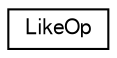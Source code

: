 digraph "Graphical Class Hierarchy"
{
  edge [fontname="FreeSans",fontsize="10",labelfontname="FreeSans",labelfontsize="10"];
  node [fontname="FreeSans",fontsize="10",shape=record];
  rankdir="LR";
  Node0 [label="LikeOp",height=0.2,width=0.4,color="black", fillcolor="white", style="filled",URL="$structLikeOp.html"];
}
